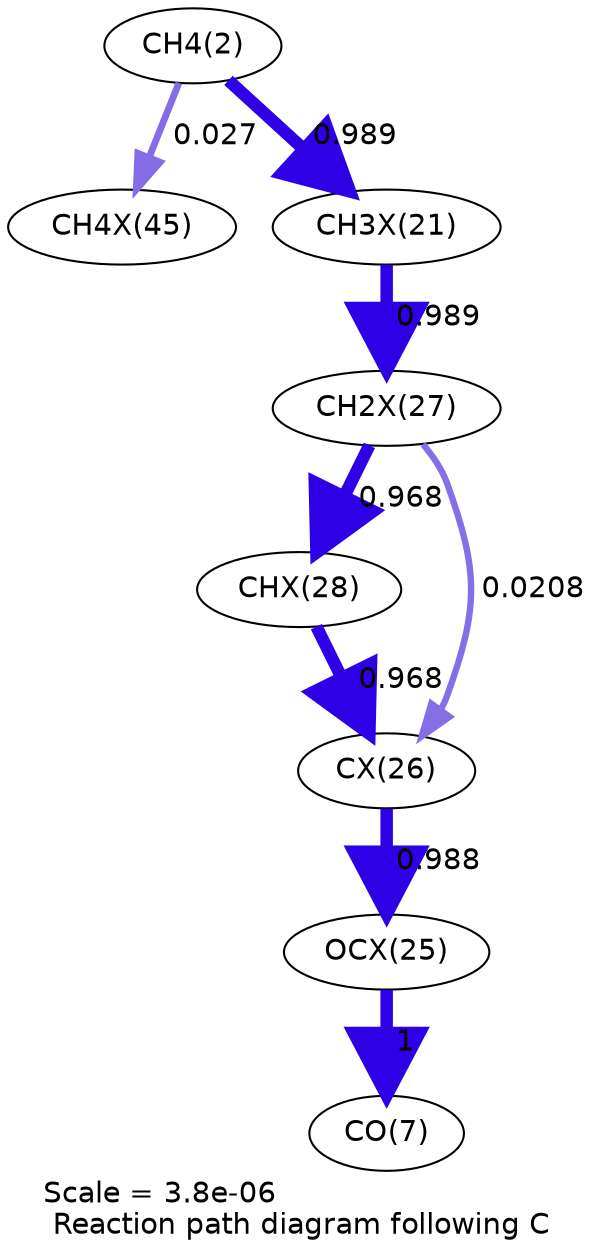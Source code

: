 digraph reaction_paths {
center=1;
s4 -> s36[fontname="Helvetica", penwidth=3.27, arrowsize=1.64, color="0.7, 0.527, 0.9"
, label=" 0.027"];
s4 -> s28[fontname="Helvetica", penwidth=5.99, arrowsize=3, color="0.7, 1.49, 0.9"
, label=" 0.989"];
s28 -> s34[fontname="Helvetica", penwidth=5.99, arrowsize=3, color="0.7, 1.49, 0.9"
, label=" 0.989"];
s34 -> s35[fontname="Helvetica", penwidth=5.98, arrowsize=2.99, color="0.7, 1.47, 0.9"
, label=" 0.968"];
s34 -> s33[fontname="Helvetica", penwidth=3.08, arrowsize=1.54, color="0.7, 0.521, 0.9"
, label=" 0.0208"];
s35 -> s33[fontname="Helvetica", penwidth=5.98, arrowsize=2.99, color="0.7, 1.47, 0.9"
, label=" 0.968"];
s33 -> s32[fontname="Helvetica", penwidth=5.99, arrowsize=3, color="0.7, 1.49, 0.9"
, label=" 0.988"];
s32 -> s9[fontname="Helvetica", penwidth=6, arrowsize=3, color="0.7, 1.5, 0.9"
, label=" 1"];
s4 [ fontname="Helvetica", label="CH4(2)"];
s9 [ fontname="Helvetica", label="CO(7)"];
s28 [ fontname="Helvetica", label="CH3X(21)"];
s32 [ fontname="Helvetica", label="OCX(25)"];
s33 [ fontname="Helvetica", label="CX(26)"];
s34 [ fontname="Helvetica", label="CH2X(27)"];
s35 [ fontname="Helvetica", label="CHX(28)"];
s36 [ fontname="Helvetica", label="CH4X(45)"];
 label = "Scale = 3.8e-06\l Reaction path diagram following C";
 fontname = "Helvetica";
}
